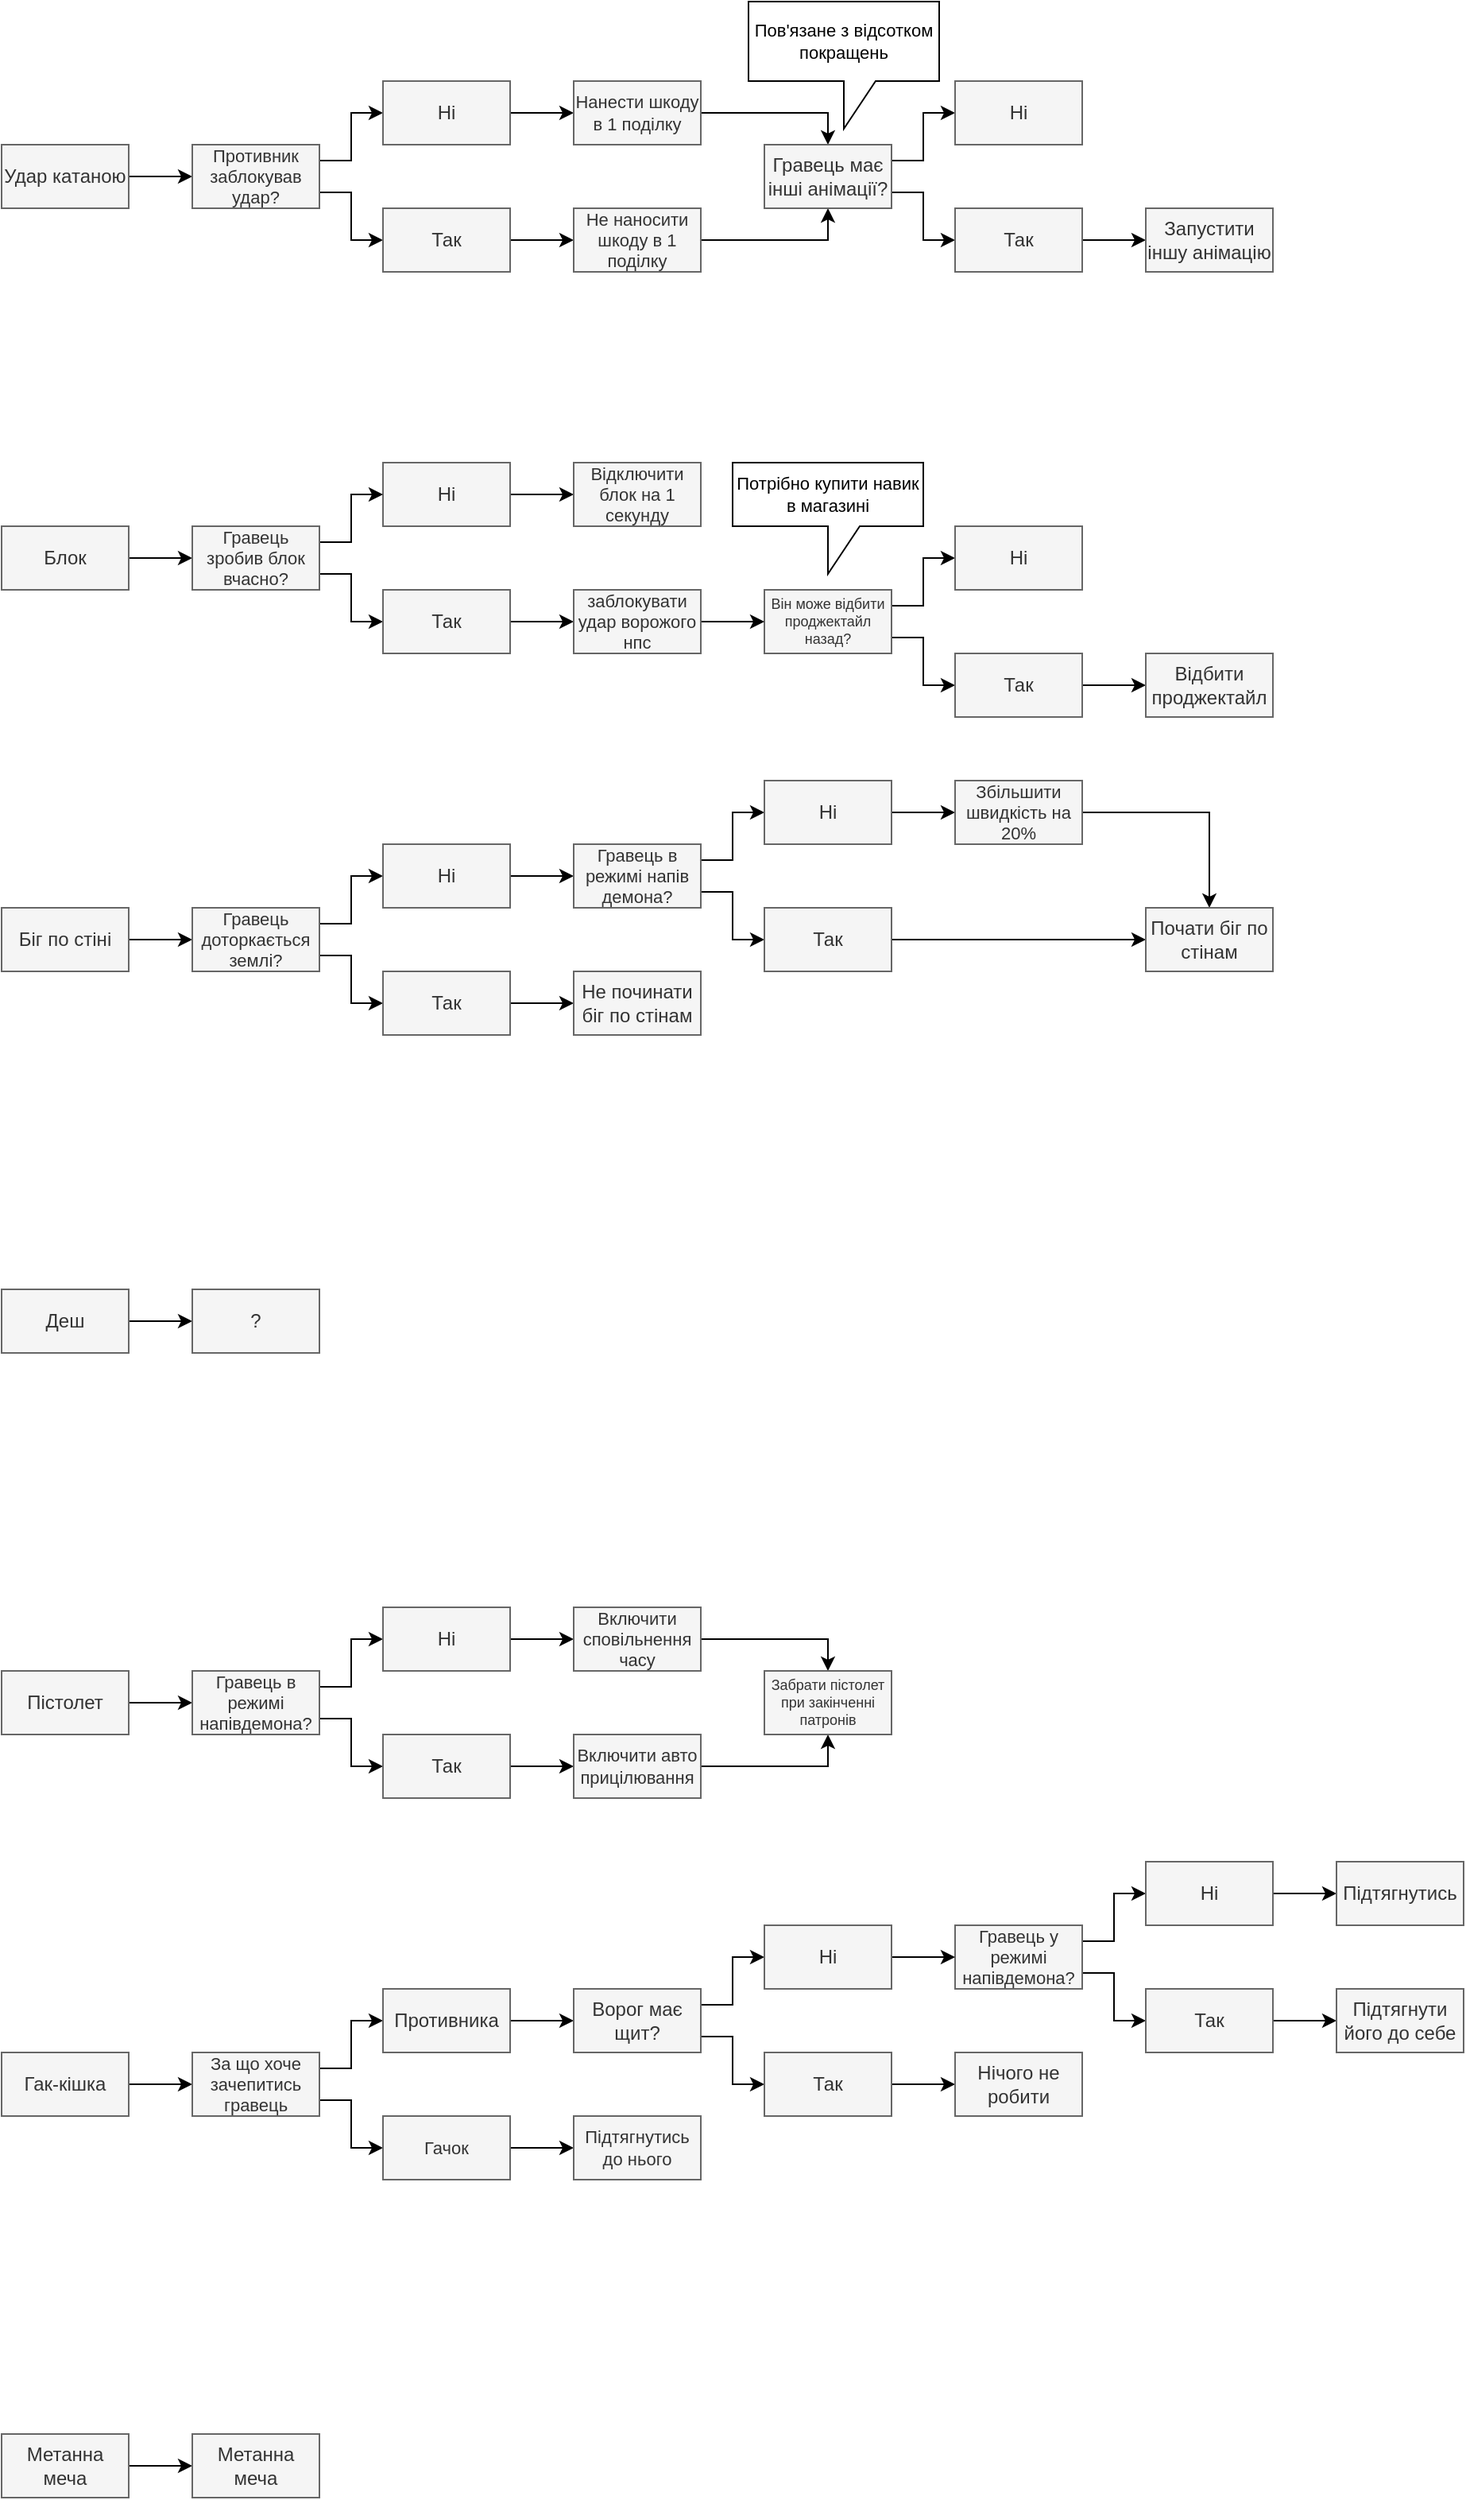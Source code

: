 <mxfile version="20.6.0" type="github">
  <diagram id="Gw7SjPRHPI560Tm9hMZg" name="Сторінка-1">
    <mxGraphModel dx="1422" dy="804" grid="1" gridSize="10" guides="1" tooltips="1" connect="1" arrows="1" fold="1" page="1" pageScale="1" pageWidth="1654" pageHeight="2336" math="0" shadow="0">
      <root>
        <mxCell id="0" />
        <mxCell id="1" parent="0" />
        <mxCell id="m0AJIgBf-lL1eL2nw93D-6" style="edgeStyle=orthogonalEdgeStyle;rounded=0;orthogonalLoop=1;jettySize=auto;html=1;exitX=1;exitY=0.5;exitDx=0;exitDy=0;" parent="1" source="m0AJIgBf-lL1eL2nw93D-4" target="m0AJIgBf-lL1eL2nw93D-5" edge="1">
          <mxGeometry relative="1" as="geometry" />
        </mxCell>
        <mxCell id="m0AJIgBf-lL1eL2nw93D-4" value="Удар катаною" style="text;html=1;strokeColor=#666666;fillColor=#f5f5f5;align=center;verticalAlign=middle;whiteSpace=wrap;rounded=0;fontColor=#333333;" parent="1" vertex="1">
          <mxGeometry x="160" y="200" width="80" height="40" as="geometry" />
        </mxCell>
        <mxCell id="m0AJIgBf-lL1eL2nw93D-8" style="edgeStyle=orthogonalEdgeStyle;rounded=0;orthogonalLoop=1;jettySize=auto;html=1;exitX=1;exitY=0.25;exitDx=0;exitDy=0;" parent="1" source="m0AJIgBf-lL1eL2nw93D-5" target="m0AJIgBf-lL1eL2nw93D-7" edge="1">
          <mxGeometry relative="1" as="geometry" />
        </mxCell>
        <mxCell id="m0AJIgBf-lL1eL2nw93D-10" style="edgeStyle=orthogonalEdgeStyle;rounded=0;orthogonalLoop=1;jettySize=auto;html=1;exitX=1;exitY=0.75;exitDx=0;exitDy=0;" parent="1" source="m0AJIgBf-lL1eL2nw93D-5" target="m0AJIgBf-lL1eL2nw93D-9" edge="1">
          <mxGeometry relative="1" as="geometry" />
        </mxCell>
        <mxCell id="m0AJIgBf-lL1eL2nw93D-5" value="Противник заблокував удар?" style="text;html=1;strokeColor=#666666;fillColor=#f5f5f5;align=center;verticalAlign=middle;whiteSpace=wrap;rounded=0;fontColor=#333333;fontSize=11;" parent="1" vertex="1">
          <mxGeometry x="280" y="200" width="80" height="40" as="geometry" />
        </mxCell>
        <mxCell id="m0AJIgBf-lL1eL2nw93D-12" style="edgeStyle=orthogonalEdgeStyle;rounded=0;orthogonalLoop=1;jettySize=auto;html=1;exitX=1;exitY=0.5;exitDx=0;exitDy=0;" parent="1" source="m0AJIgBf-lL1eL2nw93D-7" target="m0AJIgBf-lL1eL2nw93D-11" edge="1">
          <mxGeometry relative="1" as="geometry" />
        </mxCell>
        <mxCell id="m0AJIgBf-lL1eL2nw93D-7" value="Ні" style="text;html=1;strokeColor=#666666;fillColor=#f5f5f5;align=center;verticalAlign=middle;whiteSpace=wrap;rounded=0;fontColor=#333333;" parent="1" vertex="1">
          <mxGeometry x="400" y="160" width="80" height="40" as="geometry" />
        </mxCell>
        <mxCell id="m0AJIgBf-lL1eL2nw93D-14" style="edgeStyle=orthogonalEdgeStyle;rounded=0;orthogonalLoop=1;jettySize=auto;html=1;exitX=1;exitY=0.5;exitDx=0;exitDy=0;" parent="1" source="m0AJIgBf-lL1eL2nw93D-9" target="m0AJIgBf-lL1eL2nw93D-13" edge="1">
          <mxGeometry relative="1" as="geometry" />
        </mxCell>
        <mxCell id="m0AJIgBf-lL1eL2nw93D-9" value="Так" style="text;html=1;strokeColor=#666666;fillColor=#f5f5f5;align=center;verticalAlign=middle;whiteSpace=wrap;rounded=0;fontColor=#333333;" parent="1" vertex="1">
          <mxGeometry x="400" y="240" width="80" height="40" as="geometry" />
        </mxCell>
        <mxCell id="m0AJIgBf-lL1eL2nw93D-16" style="edgeStyle=orthogonalEdgeStyle;rounded=0;orthogonalLoop=1;jettySize=auto;html=1;exitX=1;exitY=0.5;exitDx=0;exitDy=0;" parent="1" source="m0AJIgBf-lL1eL2nw93D-11" target="m0AJIgBf-lL1eL2nw93D-15" edge="1">
          <mxGeometry relative="1" as="geometry">
            <Array as="points">
              <mxPoint x="680" y="180" />
            </Array>
          </mxGeometry>
        </mxCell>
        <mxCell id="m0AJIgBf-lL1eL2nw93D-11" value="Нанести шкоду в 1 поділку" style="text;html=1;strokeColor=#666666;fillColor=#f5f5f5;align=center;verticalAlign=middle;whiteSpace=wrap;rounded=0;fontColor=#333333;fontSize=11;" parent="1" vertex="1">
          <mxGeometry x="520" y="160" width="80" height="40" as="geometry" />
        </mxCell>
        <mxCell id="m0AJIgBf-lL1eL2nw93D-17" style="edgeStyle=orthogonalEdgeStyle;rounded=0;orthogonalLoop=1;jettySize=auto;html=1;exitX=1;exitY=0.5;exitDx=0;exitDy=0;entryX=0.5;entryY=1;entryDx=0;entryDy=0;" parent="1" source="m0AJIgBf-lL1eL2nw93D-13" target="m0AJIgBf-lL1eL2nw93D-15" edge="1">
          <mxGeometry relative="1" as="geometry" />
        </mxCell>
        <mxCell id="m0AJIgBf-lL1eL2nw93D-13" value="Не наносити шкоду в 1 поділку" style="text;html=1;strokeColor=#666666;fillColor=#f5f5f5;align=center;verticalAlign=middle;whiteSpace=wrap;rounded=0;fontColor=#333333;fontSize=11;" parent="1" vertex="1">
          <mxGeometry x="520" y="240" width="80" height="40" as="geometry" />
        </mxCell>
        <mxCell id="m0AJIgBf-lL1eL2nw93D-19" style="edgeStyle=orthogonalEdgeStyle;rounded=0;orthogonalLoop=1;jettySize=auto;html=1;exitX=1;exitY=0.25;exitDx=0;exitDy=0;" parent="1" source="m0AJIgBf-lL1eL2nw93D-15" target="m0AJIgBf-lL1eL2nw93D-18" edge="1">
          <mxGeometry relative="1" as="geometry" />
        </mxCell>
        <mxCell id="m0AJIgBf-lL1eL2nw93D-21" style="edgeStyle=orthogonalEdgeStyle;rounded=0;orthogonalLoop=1;jettySize=auto;html=1;exitX=1;exitY=0.75;exitDx=0;exitDy=0;" parent="1" source="m0AJIgBf-lL1eL2nw93D-15" target="m0AJIgBf-lL1eL2nw93D-20" edge="1">
          <mxGeometry relative="1" as="geometry" />
        </mxCell>
        <mxCell id="m0AJIgBf-lL1eL2nw93D-15" value="Гравець має інші анімації?" style="text;html=1;strokeColor=#666666;fillColor=#f5f5f5;align=center;verticalAlign=middle;whiteSpace=wrap;rounded=0;fontColor=#333333;" parent="1" vertex="1">
          <mxGeometry x="640" y="200" width="80" height="40" as="geometry" />
        </mxCell>
        <mxCell id="m0AJIgBf-lL1eL2nw93D-24" style="edgeStyle=orthogonalEdgeStyle;rounded=0;orthogonalLoop=1;jettySize=auto;html=1;exitX=1;exitY=0.5;exitDx=0;exitDy=0;" parent="1" source="m0AJIgBf-lL1eL2nw93D-20" target="m0AJIgBf-lL1eL2nw93D-23" edge="1">
          <mxGeometry relative="1" as="geometry" />
        </mxCell>
        <mxCell id="m0AJIgBf-lL1eL2nw93D-20" value="Так" style="text;html=1;strokeColor=#666666;fillColor=#f5f5f5;align=center;verticalAlign=middle;whiteSpace=wrap;rounded=0;fontColor=#333333;" parent="1" vertex="1">
          <mxGeometry x="760" y="240" width="80" height="40" as="geometry" />
        </mxCell>
        <mxCell id="m0AJIgBf-lL1eL2nw93D-23" value="Запустити іншу анімацію" style="text;html=1;strokeColor=#666666;fillColor=#f5f5f5;align=center;verticalAlign=middle;whiteSpace=wrap;rounded=0;fontColor=#333333;" parent="1" vertex="1">
          <mxGeometry x="880" y="240" width="80" height="40" as="geometry" />
        </mxCell>
        <mxCell id="qJtpwFS_eKcF3Zx06Uy4-3" style="edgeStyle=orthogonalEdgeStyle;rounded=0;orthogonalLoop=1;jettySize=auto;html=1;" parent="1" source="qJtpwFS_eKcF3Zx06Uy4-1" target="qJtpwFS_eKcF3Zx06Uy4-2" edge="1">
          <mxGeometry relative="1" as="geometry" />
        </mxCell>
        <mxCell id="qJtpwFS_eKcF3Zx06Uy4-1" value="Блок" style="text;html=1;strokeColor=#666666;fillColor=#f5f5f5;align=center;verticalAlign=middle;whiteSpace=wrap;rounded=0;fontColor=#333333;" parent="1" vertex="1">
          <mxGeometry x="160" y="440" width="80" height="40" as="geometry" />
        </mxCell>
        <mxCell id="94Y7UobvSizzjwyPuMWK-2" style="edgeStyle=orthogonalEdgeStyle;rounded=0;orthogonalLoop=1;jettySize=auto;html=1;exitX=1;exitY=0.5;exitDx=0;exitDy=0;" parent="1" source="qJtpwFS_eKcF3Zx06Uy4-4" target="94Y7UobvSizzjwyPuMWK-1" edge="1">
          <mxGeometry relative="1" as="geometry" />
        </mxCell>
        <mxCell id="qJtpwFS_eKcF3Zx06Uy4-4" value="Ні" style="text;html=1;strokeColor=#666666;fillColor=#f5f5f5;align=center;verticalAlign=middle;whiteSpace=wrap;rounded=0;fontColor=#333333;" parent="1" vertex="1">
          <mxGeometry x="400" y="400" width="80" height="40" as="geometry" />
        </mxCell>
        <mxCell id="m0AJIgBf-lL1eL2nw93D-27" style="edgeStyle=orthogonalEdgeStyle;rounded=0;orthogonalLoop=1;jettySize=auto;html=1;exitX=1;exitY=0.25;exitDx=0;exitDy=0;entryX=0;entryY=0.5;entryDx=0;entryDy=0;" parent="1" source="qJtpwFS_eKcF3Zx06Uy4-2" target="qJtpwFS_eKcF3Zx06Uy4-4" edge="1">
          <mxGeometry relative="1" as="geometry" />
        </mxCell>
        <mxCell id="m0AJIgBf-lL1eL2nw93D-31" style="edgeStyle=orthogonalEdgeStyle;rounded=0;orthogonalLoop=1;jettySize=auto;html=1;exitX=1;exitY=0.75;exitDx=0;exitDy=0;entryX=0;entryY=0.5;entryDx=0;entryDy=0;" parent="1" source="qJtpwFS_eKcF3Zx06Uy4-2" target="qJtpwFS_eKcF3Zx06Uy4-8" edge="1">
          <mxGeometry relative="1" as="geometry" />
        </mxCell>
        <mxCell id="qJtpwFS_eKcF3Zx06Uy4-2" value="Гравець зробив блок вчасно? " style="text;html=1;strokeColor=#666666;fillColor=#f5f5f5;align=center;verticalAlign=middle;whiteSpace=wrap;rounded=0;fontColor=#333333;movable=1;resizable=1;rotatable=1;deletable=1;editable=1;connectable=1;fontSize=11;" parent="1" vertex="1">
          <mxGeometry x="280" y="440" width="80" height="40" as="geometry" />
        </mxCell>
        <mxCell id="94Y7UobvSizzjwyPuMWK-17" style="edgeStyle=orthogonalEdgeStyle;rounded=0;orthogonalLoop=1;jettySize=auto;html=1;exitX=1;exitY=0.5;exitDx=0;exitDy=0;entryX=0;entryY=0.5;entryDx=0;entryDy=0;fontSize=11;" parent="1" source="qJtpwFS_eKcF3Zx06Uy4-8" target="94Y7UobvSizzjwyPuMWK-9" edge="1">
          <mxGeometry relative="1" as="geometry" />
        </mxCell>
        <mxCell id="qJtpwFS_eKcF3Zx06Uy4-8" value="Так" style="text;html=1;strokeColor=#666666;fillColor=#f5f5f5;align=center;verticalAlign=middle;whiteSpace=wrap;rounded=0;fontColor=#333333;" parent="1" vertex="1">
          <mxGeometry x="400" y="480" width="80" height="40" as="geometry" />
        </mxCell>
        <mxCell id="m0AJIgBf-lL1eL2nw93D-18" value="Ні" style="text;html=1;strokeColor=#666666;fillColor=#f5f5f5;align=center;verticalAlign=middle;whiteSpace=wrap;rounded=0;fontColor=#333333;" parent="1" vertex="1">
          <mxGeometry x="760" y="160" width="80" height="40" as="geometry" />
        </mxCell>
        <mxCell id="94Y7UobvSizzjwyPuMWK-1" value="Відключити блок на 1 секунду" style="text;html=1;strokeColor=#666666;fillColor=#f5f5f5;align=center;verticalAlign=middle;whiteSpace=wrap;rounded=0;fontColor=#333333;fontSize=11;" parent="1" vertex="1">
          <mxGeometry x="520" y="400" width="80" height="40" as="geometry" />
        </mxCell>
        <mxCell id="94Y7UobvSizzjwyPuMWK-6" style="edgeStyle=orthogonalEdgeStyle;rounded=0;orthogonalLoop=1;jettySize=auto;html=1;exitX=1;exitY=0.25;exitDx=0;exitDy=0;fontSize=9;" parent="1" source="94Y7UobvSizzjwyPuMWK-3" target="94Y7UobvSizzjwyPuMWK-5" edge="1">
          <mxGeometry relative="1" as="geometry" />
        </mxCell>
        <mxCell id="94Y7UobvSizzjwyPuMWK-8" style="edgeStyle=orthogonalEdgeStyle;rounded=0;orthogonalLoop=1;jettySize=auto;html=1;exitX=1;exitY=0.75;exitDx=0;exitDy=0;fontSize=12;" parent="1" source="94Y7UobvSizzjwyPuMWK-3" target="94Y7UobvSizzjwyPuMWK-7" edge="1">
          <mxGeometry relative="1" as="geometry" />
        </mxCell>
        <mxCell id="94Y7UobvSizzjwyPuMWK-3" value="Він може відбити проджектайл назад?" style="text;html=1;strokeColor=#666666;fillColor=#f5f5f5;align=center;verticalAlign=middle;whiteSpace=wrap;rounded=0;fontColor=#333333;fontSize=9;" parent="1" vertex="1">
          <mxGeometry x="640" y="480" width="80" height="40" as="geometry" />
        </mxCell>
        <mxCell id="94Y7UobvSizzjwyPuMWK-5" value="Ні" style="text;html=1;strokeColor=#666666;fillColor=#f5f5f5;align=center;verticalAlign=middle;whiteSpace=wrap;rounded=0;fontColor=#333333;fontSize=12;" parent="1" vertex="1">
          <mxGeometry x="760" y="440" width="80" height="40" as="geometry" />
        </mxCell>
        <mxCell id="94Y7UobvSizzjwyPuMWK-12" style="edgeStyle=orthogonalEdgeStyle;rounded=0;orthogonalLoop=1;jettySize=auto;html=1;exitX=1;exitY=0.5;exitDx=0;exitDy=0;fontSize=11;" parent="1" source="94Y7UobvSizzjwyPuMWK-7" target="94Y7UobvSizzjwyPuMWK-11" edge="1">
          <mxGeometry relative="1" as="geometry" />
        </mxCell>
        <mxCell id="94Y7UobvSizzjwyPuMWK-7" value="Так" style="text;html=1;strokeColor=#666666;fillColor=#f5f5f5;align=center;verticalAlign=middle;whiteSpace=wrap;rounded=0;fontColor=#333333;fontSize=12;" parent="1" vertex="1">
          <mxGeometry x="760" y="520" width="80" height="40" as="geometry" />
        </mxCell>
        <mxCell id="94Y7UobvSizzjwyPuMWK-18" style="edgeStyle=orthogonalEdgeStyle;rounded=0;orthogonalLoop=1;jettySize=auto;html=1;exitX=1;exitY=0.5;exitDx=0;exitDy=0;entryX=0;entryY=0.5;entryDx=0;entryDy=0;fontSize=11;" parent="1" source="94Y7UobvSizzjwyPuMWK-9" target="94Y7UobvSizzjwyPuMWK-3" edge="1">
          <mxGeometry relative="1" as="geometry" />
        </mxCell>
        <mxCell id="94Y7UobvSizzjwyPuMWK-9" value="заблокувати удар ворожого нпс" style="text;html=1;strokeColor=#666666;fillColor=#f5f5f5;align=center;verticalAlign=middle;whiteSpace=wrap;rounded=0;fontColor=#333333;fontSize=11;" parent="1" vertex="1">
          <mxGeometry x="520" y="480" width="80" height="40" as="geometry" />
        </mxCell>
        <mxCell id="94Y7UobvSizzjwyPuMWK-11" value="Відбити проджектайл" style="text;html=1;strokeColor=#666666;fillColor=#f5f5f5;align=center;verticalAlign=middle;whiteSpace=wrap;rounded=0;fontColor=#333333;fontSize=12;" parent="1" vertex="1">
          <mxGeometry x="880" y="520" width="80" height="40" as="geometry" />
        </mxCell>
        <mxCell id="94Y7UobvSizzjwyPuMWK-14" value="Потрібно купити навик в магазині" style="shape=callout;whiteSpace=wrap;html=1;perimeter=calloutPerimeter;fontSize=11;rotation=0;position2=0.5;" parent="1" vertex="1">
          <mxGeometry x="620" y="400" width="120" height="70" as="geometry" />
        </mxCell>
        <mxCell id="94Y7UobvSizzjwyPuMWK-15" value="Пов&#39;язане з відсотком покращень" style="shape=callout;whiteSpace=wrap;html=1;perimeter=calloutPerimeter;fontSize=11;position2=0.5;" parent="1" vertex="1">
          <mxGeometry x="630" y="110" width="120" height="80" as="geometry" />
        </mxCell>
        <mxCell id="KIotw40uIREBkSGfjD-Y-3" style="edgeStyle=orthogonalEdgeStyle;rounded=0;orthogonalLoop=1;jettySize=auto;html=1;exitX=1;exitY=0.5;exitDx=0;exitDy=0;" parent="1" source="KIotw40uIREBkSGfjD-Y-1" target="KIotw40uIREBkSGfjD-Y-2" edge="1">
          <mxGeometry relative="1" as="geometry" />
        </mxCell>
        <mxCell id="KIotw40uIREBkSGfjD-Y-1" value="Біг по стіні" style="text;html=1;strokeColor=#666666;fillColor=#f5f5f5;align=center;verticalAlign=middle;whiteSpace=wrap;rounded=0;fontColor=#333333;" parent="1" vertex="1">
          <mxGeometry x="160" y="680" width="80" height="40" as="geometry" />
        </mxCell>
        <mxCell id="KIotw40uIREBkSGfjD-Y-5" style="edgeStyle=orthogonalEdgeStyle;rounded=0;orthogonalLoop=1;jettySize=auto;html=1;fontSize=11;exitX=1;exitY=0.25;exitDx=0;exitDy=0;" parent="1" source="KIotw40uIREBkSGfjD-Y-2" target="KIotw40uIREBkSGfjD-Y-4" edge="1">
          <mxGeometry relative="1" as="geometry">
            <mxPoint x="370" y="690" as="sourcePoint" />
            <Array as="points">
              <mxPoint x="380" y="690" />
              <mxPoint x="380" y="660" />
            </Array>
          </mxGeometry>
        </mxCell>
        <mxCell id="KIotw40uIREBkSGfjD-Y-7" style="edgeStyle=orthogonalEdgeStyle;rounded=0;orthogonalLoop=1;jettySize=auto;html=1;exitX=1;exitY=0.75;exitDx=0;exitDy=0;fontSize=12;" parent="1" source="KIotw40uIREBkSGfjD-Y-2" target="KIotw40uIREBkSGfjD-Y-6" edge="1">
          <mxGeometry relative="1" as="geometry" />
        </mxCell>
        <mxCell id="KIotw40uIREBkSGfjD-Y-2" value="Гравець доторкається землі?" style="text;html=1;strokeColor=#666666;fillColor=#f5f5f5;align=center;verticalAlign=middle;whiteSpace=wrap;rounded=0;fontColor=#333333;fontSize=11;" parent="1" vertex="1">
          <mxGeometry x="280" y="680" width="80" height="40" as="geometry" />
        </mxCell>
        <mxCell id="KIotw40uIREBkSGfjD-Y-9" style="edgeStyle=orthogonalEdgeStyle;rounded=0;orthogonalLoop=1;jettySize=auto;html=1;exitX=1;exitY=0.5;exitDx=0;exitDy=0;fontSize=12;" parent="1" source="KIotw40uIREBkSGfjD-Y-4" target="KIotw40uIREBkSGfjD-Y-8" edge="1">
          <mxGeometry relative="1" as="geometry" />
        </mxCell>
        <mxCell id="KIotw40uIREBkSGfjD-Y-4" value="Ні" style="text;html=1;strokeColor=#666666;fillColor=#f5f5f5;align=center;verticalAlign=middle;whiteSpace=wrap;rounded=0;fontColor=#333333;fontSize=12;" parent="1" vertex="1">
          <mxGeometry x="400" y="640" width="80" height="40" as="geometry" />
        </mxCell>
        <mxCell id="KIotw40uIREBkSGfjD-Y-15" style="edgeStyle=orthogonalEdgeStyle;rounded=0;orthogonalLoop=1;jettySize=auto;html=1;exitX=1;exitY=0.5;exitDx=0;exitDy=0;fontSize=12;" parent="1" source="KIotw40uIREBkSGfjD-Y-6" target="KIotw40uIREBkSGfjD-Y-14" edge="1">
          <mxGeometry relative="1" as="geometry" />
        </mxCell>
        <mxCell id="KIotw40uIREBkSGfjD-Y-6" value="Так" style="text;html=1;strokeColor=#666666;fillColor=#f5f5f5;align=center;verticalAlign=middle;whiteSpace=wrap;rounded=0;fontColor=#333333;fontSize=12;" parent="1" vertex="1">
          <mxGeometry x="400" y="720" width="80" height="40" as="geometry" />
        </mxCell>
        <mxCell id="KIotw40uIREBkSGfjD-Y-11" style="edgeStyle=orthogonalEdgeStyle;rounded=0;orthogonalLoop=1;jettySize=auto;html=1;exitX=1;exitY=0.5;exitDx=0;exitDy=0;fontSize=11;" parent="1" source="KIotw40uIREBkSGfjD-Y-8" target="KIotw40uIREBkSGfjD-Y-10" edge="1">
          <mxGeometry relative="1" as="geometry">
            <Array as="points">
              <mxPoint x="600" y="650" />
              <mxPoint x="620" y="650" />
              <mxPoint x="620" y="620" />
            </Array>
          </mxGeometry>
        </mxCell>
        <mxCell id="KIotw40uIREBkSGfjD-Y-13" style="edgeStyle=orthogonalEdgeStyle;rounded=0;orthogonalLoop=1;jettySize=auto;html=1;exitX=1;exitY=0.75;exitDx=0;exitDy=0;fontSize=11;" parent="1" source="KIotw40uIREBkSGfjD-Y-8" target="KIotw40uIREBkSGfjD-Y-12" edge="1">
          <mxGeometry relative="1" as="geometry" />
        </mxCell>
        <mxCell id="KIotw40uIREBkSGfjD-Y-8" value="Гравець в режимі напів демона?" style="text;html=1;strokeColor=#666666;fillColor=#f5f5f5;align=center;verticalAlign=middle;whiteSpace=wrap;rounded=0;fontColor=#333333;fontSize=11;" parent="1" vertex="1">
          <mxGeometry x="520" y="640" width="80" height="40" as="geometry" />
        </mxCell>
        <mxCell id="KIotw40uIREBkSGfjD-Y-17" style="edgeStyle=orthogonalEdgeStyle;rounded=0;orthogonalLoop=1;jettySize=auto;html=1;exitX=1;exitY=0.5;exitDx=0;exitDy=0;fontSize=12;" parent="1" source="KIotw40uIREBkSGfjD-Y-10" target="KIotw40uIREBkSGfjD-Y-16" edge="1">
          <mxGeometry relative="1" as="geometry" />
        </mxCell>
        <mxCell id="KIotw40uIREBkSGfjD-Y-10" value="Ні" style="text;html=1;strokeColor=#666666;fillColor=#f5f5f5;align=center;verticalAlign=middle;whiteSpace=wrap;rounded=0;fontColor=#333333;fontSize=12;" parent="1" vertex="1">
          <mxGeometry x="640" y="600" width="80" height="40" as="geometry" />
        </mxCell>
        <mxCell id="KIotw40uIREBkSGfjD-Y-19" style="edgeStyle=orthogonalEdgeStyle;rounded=0;orthogonalLoop=1;jettySize=auto;html=1;exitX=1;exitY=0.5;exitDx=0;exitDy=0;fontSize=11;" parent="1" source="KIotw40uIREBkSGfjD-Y-12" target="KIotw40uIREBkSGfjD-Y-18" edge="1">
          <mxGeometry relative="1" as="geometry" />
        </mxCell>
        <mxCell id="KIotw40uIREBkSGfjD-Y-12" value="Так" style="text;html=1;strokeColor=#666666;fillColor=#f5f5f5;align=center;verticalAlign=middle;whiteSpace=wrap;rounded=0;fontColor=#333333;fontSize=12;" parent="1" vertex="1">
          <mxGeometry x="640" y="680" width="80" height="40" as="geometry" />
        </mxCell>
        <mxCell id="KIotw40uIREBkSGfjD-Y-14" value="Не починати біг по стінам" style="text;html=1;strokeColor=#666666;fillColor=#f5f5f5;align=center;verticalAlign=middle;whiteSpace=wrap;rounded=0;fontColor=#333333;fontSize=12;" parent="1" vertex="1">
          <mxGeometry x="520" y="720" width="80" height="40" as="geometry" />
        </mxCell>
        <mxCell id="KIotw40uIREBkSGfjD-Y-20" style="edgeStyle=orthogonalEdgeStyle;rounded=0;orthogonalLoop=1;jettySize=auto;html=1;exitX=1;exitY=0.5;exitDx=0;exitDy=0;entryX=0.5;entryY=0;entryDx=0;entryDy=0;fontSize=11;" parent="1" source="KIotw40uIREBkSGfjD-Y-16" target="KIotw40uIREBkSGfjD-Y-18" edge="1">
          <mxGeometry relative="1" as="geometry" />
        </mxCell>
        <mxCell id="KIotw40uIREBkSGfjD-Y-16" value="Збільшити швидкість на 20%" style="text;html=1;strokeColor=#666666;fillColor=#f5f5f5;align=center;verticalAlign=middle;whiteSpace=wrap;rounded=0;fontColor=#333333;fontSize=11;" parent="1" vertex="1">
          <mxGeometry x="760" y="600" width="80" height="40" as="geometry" />
        </mxCell>
        <mxCell id="KIotw40uIREBkSGfjD-Y-18" value="Почати біг по стінам" style="text;html=1;strokeColor=#666666;fillColor=#f5f5f5;align=center;verticalAlign=middle;whiteSpace=wrap;rounded=0;fontColor=#333333;fontSize=12;" parent="1" vertex="1">
          <mxGeometry x="880" y="680" width="80" height="40" as="geometry" />
        </mxCell>
        <mxCell id="EbI8DRGRymxXbqv4lqM2-3" style="edgeStyle=orthogonalEdgeStyle;rounded=0;orthogonalLoop=1;jettySize=auto;html=1;exitX=1;exitY=0.5;exitDx=0;exitDy=0;" edge="1" parent="1" source="EbI8DRGRymxXbqv4lqM2-1" target="EbI8DRGRymxXbqv4lqM2-2">
          <mxGeometry relative="1" as="geometry" />
        </mxCell>
        <mxCell id="EbI8DRGRymxXbqv4lqM2-1" value="Деш" style="text;html=1;strokeColor=#666666;fillColor=#f5f5f5;align=center;verticalAlign=middle;whiteSpace=wrap;rounded=0;fontColor=#333333;" vertex="1" parent="1">
          <mxGeometry x="160" y="920" width="80" height="40" as="geometry" />
        </mxCell>
        <mxCell id="EbI8DRGRymxXbqv4lqM2-2" value="?" style="text;html=1;strokeColor=#666666;fillColor=#f5f5f5;align=center;verticalAlign=middle;whiteSpace=wrap;rounded=0;fontColor=#333333;" vertex="1" parent="1">
          <mxGeometry x="280" y="920" width="80" height="40" as="geometry" />
        </mxCell>
        <mxCell id="EbI8DRGRymxXbqv4lqM2-6" style="edgeStyle=orthogonalEdgeStyle;rounded=0;orthogonalLoop=1;jettySize=auto;html=1;exitX=1;exitY=0.5;exitDx=0;exitDy=0;" edge="1" parent="1" source="EbI8DRGRymxXbqv4lqM2-4" target="EbI8DRGRymxXbqv4lqM2-5">
          <mxGeometry relative="1" as="geometry" />
        </mxCell>
        <mxCell id="EbI8DRGRymxXbqv4lqM2-4" value="Пістолет" style="text;html=1;strokeColor=#666666;fillColor=#f5f5f5;align=center;verticalAlign=middle;whiteSpace=wrap;rounded=0;fontColor=#333333;" vertex="1" parent="1">
          <mxGeometry x="160" y="1160" width="80" height="40" as="geometry" />
        </mxCell>
        <mxCell id="EbI8DRGRymxXbqv4lqM2-13" style="edgeStyle=orthogonalEdgeStyle;rounded=0;orthogonalLoop=1;jettySize=auto;html=1;exitX=1;exitY=0.25;exitDx=0;exitDy=0;fontSize=11;" edge="1" parent="1" source="EbI8DRGRymxXbqv4lqM2-5" target="EbI8DRGRymxXbqv4lqM2-12">
          <mxGeometry relative="1" as="geometry" />
        </mxCell>
        <mxCell id="EbI8DRGRymxXbqv4lqM2-15" style="edgeStyle=orthogonalEdgeStyle;rounded=0;orthogonalLoop=1;jettySize=auto;html=1;exitX=1;exitY=0.75;exitDx=0;exitDy=0;fontSize=11;" edge="1" parent="1" source="EbI8DRGRymxXbqv4lqM2-5" target="EbI8DRGRymxXbqv4lqM2-14">
          <mxGeometry relative="1" as="geometry" />
        </mxCell>
        <mxCell id="EbI8DRGRymxXbqv4lqM2-5" value="Гравець в режимі напівдемона?" style="text;html=1;strokeColor=#666666;fillColor=#f5f5f5;align=center;verticalAlign=middle;whiteSpace=wrap;rounded=0;fontColor=#333333;fontSize=11;" vertex="1" parent="1">
          <mxGeometry x="280" y="1160" width="80" height="40" as="geometry" />
        </mxCell>
        <mxCell id="EbI8DRGRymxXbqv4lqM2-23" style="edgeStyle=orthogonalEdgeStyle;rounded=0;orthogonalLoop=1;jettySize=auto;html=1;exitX=1;exitY=0.5;exitDx=0;exitDy=0;fontSize=11;" edge="1" parent="1" source="EbI8DRGRymxXbqv4lqM2-12" target="EbI8DRGRymxXbqv4lqM2-20">
          <mxGeometry relative="1" as="geometry" />
        </mxCell>
        <mxCell id="EbI8DRGRymxXbqv4lqM2-12" value="Ні" style="text;html=1;strokeColor=#666666;fillColor=#f5f5f5;align=center;verticalAlign=middle;whiteSpace=wrap;rounded=0;fontColor=#333333;fontSize=12;" vertex="1" parent="1">
          <mxGeometry x="400" y="1120" width="80" height="40" as="geometry" />
        </mxCell>
        <mxCell id="EbI8DRGRymxXbqv4lqM2-19" style="edgeStyle=orthogonalEdgeStyle;rounded=0;orthogonalLoop=1;jettySize=auto;html=1;exitX=1;exitY=0.5;exitDx=0;exitDy=0;fontSize=11;" edge="1" parent="1" source="EbI8DRGRymxXbqv4lqM2-14" target="EbI8DRGRymxXbqv4lqM2-18">
          <mxGeometry relative="1" as="geometry" />
        </mxCell>
        <mxCell id="EbI8DRGRymxXbqv4lqM2-14" value="Так" style="text;html=1;strokeColor=#666666;fillColor=#f5f5f5;align=center;verticalAlign=middle;whiteSpace=wrap;rounded=0;fontColor=#333333;fontSize=12;" vertex="1" parent="1">
          <mxGeometry x="400" y="1200" width="80" height="40" as="geometry" />
        </mxCell>
        <mxCell id="EbI8DRGRymxXbqv4lqM2-26" style="edgeStyle=orthogonalEdgeStyle;rounded=0;orthogonalLoop=1;jettySize=auto;html=1;exitX=1;exitY=0.5;exitDx=0;exitDy=0;entryX=0.5;entryY=1;entryDx=0;entryDy=0;fontSize=12;" edge="1" parent="1" source="EbI8DRGRymxXbqv4lqM2-18" target="EbI8DRGRymxXbqv4lqM2-24">
          <mxGeometry relative="1" as="geometry" />
        </mxCell>
        <mxCell id="EbI8DRGRymxXbqv4lqM2-18" value="Включити авто прицілювання" style="text;html=1;strokeColor=#666666;fillColor=#f5f5f5;align=center;verticalAlign=middle;whiteSpace=wrap;rounded=0;fontColor=#333333;fontSize=11;" vertex="1" parent="1">
          <mxGeometry x="520" y="1200" width="80" height="40" as="geometry" />
        </mxCell>
        <mxCell id="EbI8DRGRymxXbqv4lqM2-25" style="edgeStyle=orthogonalEdgeStyle;rounded=0;orthogonalLoop=1;jettySize=auto;html=1;exitX=1;exitY=0.5;exitDx=0;exitDy=0;fontSize=12;" edge="1" parent="1" source="EbI8DRGRymxXbqv4lqM2-20" target="EbI8DRGRymxXbqv4lqM2-24">
          <mxGeometry relative="1" as="geometry">
            <Array as="points">
              <mxPoint x="680" y="1140" />
            </Array>
          </mxGeometry>
        </mxCell>
        <mxCell id="EbI8DRGRymxXbqv4lqM2-20" value="Включити сповільнення часу" style="text;html=1;strokeColor=#666666;fillColor=#f5f5f5;align=center;verticalAlign=middle;whiteSpace=wrap;rounded=0;fontColor=#333333;fontSize=11;" vertex="1" parent="1">
          <mxGeometry x="520" y="1120" width="80" height="40" as="geometry" />
        </mxCell>
        <mxCell id="EbI8DRGRymxXbqv4lqM2-24" value="Забрати пістолет при закінченні патронів" style="text;html=1;strokeColor=#666666;fillColor=#f5f5f5;align=center;verticalAlign=middle;whiteSpace=wrap;rounded=0;fontColor=#333333;fontSize=9;" vertex="1" parent="1">
          <mxGeometry x="640" y="1160" width="80" height="40" as="geometry" />
        </mxCell>
        <mxCell id="EbI8DRGRymxXbqv4lqM2-29" style="edgeStyle=orthogonalEdgeStyle;rounded=0;orthogonalLoop=1;jettySize=auto;html=1;exitX=1;exitY=0.5;exitDx=0;exitDy=0;fontSize=9;" edge="1" parent="1" source="EbI8DRGRymxXbqv4lqM2-27" target="EbI8DRGRymxXbqv4lqM2-28">
          <mxGeometry relative="1" as="geometry" />
        </mxCell>
        <mxCell id="EbI8DRGRymxXbqv4lqM2-27" value="Гак-кішка" style="text;html=1;strokeColor=#666666;fillColor=#f5f5f5;align=center;verticalAlign=middle;whiteSpace=wrap;rounded=0;fontColor=#333333;" vertex="1" parent="1">
          <mxGeometry x="160" y="1400" width="80" height="40" as="geometry" />
        </mxCell>
        <mxCell id="EbI8DRGRymxXbqv4lqM2-31" style="edgeStyle=orthogonalEdgeStyle;rounded=0;orthogonalLoop=1;jettySize=auto;html=1;exitX=1;exitY=0.25;exitDx=0;exitDy=0;fontSize=11;" edge="1" parent="1" source="EbI8DRGRymxXbqv4lqM2-28" target="EbI8DRGRymxXbqv4lqM2-30">
          <mxGeometry relative="1" as="geometry" />
        </mxCell>
        <mxCell id="EbI8DRGRymxXbqv4lqM2-33" style="edgeStyle=orthogonalEdgeStyle;rounded=0;orthogonalLoop=1;jettySize=auto;html=1;exitX=1;exitY=0.75;exitDx=0;exitDy=0;fontSize=12;" edge="1" parent="1" source="EbI8DRGRymxXbqv4lqM2-28" target="EbI8DRGRymxXbqv4lqM2-32">
          <mxGeometry relative="1" as="geometry" />
        </mxCell>
        <mxCell id="EbI8DRGRymxXbqv4lqM2-28" value="За що хоче зачепитись гравець" style="text;html=1;strokeColor=#666666;fillColor=#f5f5f5;align=center;verticalAlign=middle;whiteSpace=wrap;rounded=0;fontColor=#333333;fontSize=11;" vertex="1" parent="1">
          <mxGeometry x="280" y="1400" width="80" height="40" as="geometry" />
        </mxCell>
        <mxCell id="EbI8DRGRymxXbqv4lqM2-47" style="edgeStyle=orthogonalEdgeStyle;rounded=0;orthogonalLoop=1;jettySize=auto;html=1;exitX=1;exitY=0.5;exitDx=0;exitDy=0;entryX=0;entryY=0.5;entryDx=0;entryDy=0;fontSize=12;" edge="1" parent="1" source="EbI8DRGRymxXbqv4lqM2-30" target="EbI8DRGRymxXbqv4lqM2-46">
          <mxGeometry relative="1" as="geometry" />
        </mxCell>
        <mxCell id="EbI8DRGRymxXbqv4lqM2-30" value="Противника" style="text;html=1;strokeColor=#666666;fillColor=#f5f5f5;align=center;verticalAlign=middle;whiteSpace=wrap;rounded=0;fontColor=#333333;fontSize=12;" vertex="1" parent="1">
          <mxGeometry x="400" y="1360" width="80" height="40" as="geometry" />
        </mxCell>
        <mxCell id="EbI8DRGRymxXbqv4lqM2-35" style="edgeStyle=orthogonalEdgeStyle;rounded=0;orthogonalLoop=1;jettySize=auto;html=1;exitX=1;exitY=0.5;exitDx=0;exitDy=0;fontSize=12;" edge="1" parent="1" source="EbI8DRGRymxXbqv4lqM2-32" target="EbI8DRGRymxXbqv4lqM2-34">
          <mxGeometry relative="1" as="geometry" />
        </mxCell>
        <mxCell id="EbI8DRGRymxXbqv4lqM2-32" value="Гачок" style="text;html=1;strokeColor=#666666;fillColor=#f5f5f5;align=center;verticalAlign=middle;whiteSpace=wrap;rounded=0;fontColor=#333333;fontSize=11;" vertex="1" parent="1">
          <mxGeometry x="400" y="1440" width="80" height="40" as="geometry" />
        </mxCell>
        <mxCell id="EbI8DRGRymxXbqv4lqM2-34" value="Підтягнутись до нього" style="text;html=1;strokeColor=#666666;fillColor=#f5f5f5;align=center;verticalAlign=middle;whiteSpace=wrap;rounded=0;fontColor=#333333;fontSize=11;" vertex="1" parent="1">
          <mxGeometry x="520" y="1440" width="80" height="40" as="geometry" />
        </mxCell>
        <mxCell id="EbI8DRGRymxXbqv4lqM2-39" style="edgeStyle=orthogonalEdgeStyle;rounded=0;orthogonalLoop=1;jettySize=auto;html=1;exitX=1;exitY=0.5;exitDx=0;exitDy=0;fontSize=11;" edge="1" parent="1" source="EbI8DRGRymxXbqv4lqM2-36" target="EbI8DRGRymxXbqv4lqM2-38">
          <mxGeometry relative="1" as="geometry">
            <Array as="points">
              <mxPoint x="840" y="1350" />
              <mxPoint x="860" y="1350" />
              <mxPoint x="860" y="1380" />
            </Array>
          </mxGeometry>
        </mxCell>
        <mxCell id="EbI8DRGRymxXbqv4lqM2-41" style="edgeStyle=orthogonalEdgeStyle;rounded=0;orthogonalLoop=1;jettySize=auto;html=1;exitX=1;exitY=0.25;exitDx=0;exitDy=0;fontSize=12;" edge="1" parent="1" source="EbI8DRGRymxXbqv4lqM2-36" target="EbI8DRGRymxXbqv4lqM2-40">
          <mxGeometry relative="1" as="geometry" />
        </mxCell>
        <mxCell id="EbI8DRGRymxXbqv4lqM2-36" value="Гравець у режимі напівдемона?" style="text;html=1;strokeColor=#666666;fillColor=#f5f5f5;align=center;verticalAlign=middle;whiteSpace=wrap;rounded=0;fontColor=#333333;fontSize=11;" vertex="1" parent="1">
          <mxGeometry x="760" y="1320" width="80" height="40" as="geometry" />
        </mxCell>
        <mxCell id="EbI8DRGRymxXbqv4lqM2-43" style="edgeStyle=orthogonalEdgeStyle;rounded=0;orthogonalLoop=1;jettySize=auto;html=1;exitX=1;exitY=0.5;exitDx=0;exitDy=0;fontSize=12;" edge="1" parent="1" source="EbI8DRGRymxXbqv4lqM2-38" target="EbI8DRGRymxXbqv4lqM2-42">
          <mxGeometry relative="1" as="geometry" />
        </mxCell>
        <mxCell id="EbI8DRGRymxXbqv4lqM2-38" value="Так" style="text;html=1;strokeColor=#666666;fillColor=#f5f5f5;align=center;verticalAlign=middle;whiteSpace=wrap;rounded=0;fontColor=#333333;fontSize=12;" vertex="1" parent="1">
          <mxGeometry x="880" y="1360" width="80" height="40" as="geometry" />
        </mxCell>
        <mxCell id="EbI8DRGRymxXbqv4lqM2-45" style="edgeStyle=orthogonalEdgeStyle;rounded=0;orthogonalLoop=1;jettySize=auto;html=1;exitX=1;exitY=0.5;exitDx=0;exitDy=0;fontSize=12;" edge="1" parent="1" source="EbI8DRGRymxXbqv4lqM2-40" target="EbI8DRGRymxXbqv4lqM2-44">
          <mxGeometry relative="1" as="geometry" />
        </mxCell>
        <mxCell id="EbI8DRGRymxXbqv4lqM2-40" value="Ні" style="text;html=1;strokeColor=#666666;fillColor=#f5f5f5;align=center;verticalAlign=middle;whiteSpace=wrap;rounded=0;fontColor=#333333;fontSize=12;" vertex="1" parent="1">
          <mxGeometry x="880" y="1280" width="80" height="40" as="geometry" />
        </mxCell>
        <mxCell id="EbI8DRGRymxXbqv4lqM2-42" value="Підтягнути його до себе" style="text;html=1;strokeColor=#666666;fillColor=#f5f5f5;align=center;verticalAlign=middle;whiteSpace=wrap;rounded=0;fontColor=#333333;fontSize=12;" vertex="1" parent="1">
          <mxGeometry x="1000" y="1360" width="80" height="40" as="geometry" />
        </mxCell>
        <mxCell id="EbI8DRGRymxXbqv4lqM2-44" value="Підтягнутись" style="text;html=1;strokeColor=#666666;fillColor=#f5f5f5;align=center;verticalAlign=middle;whiteSpace=wrap;rounded=0;fontColor=#333333;fontSize=12;" vertex="1" parent="1">
          <mxGeometry x="1000" y="1280" width="80" height="40" as="geometry" />
        </mxCell>
        <mxCell id="EbI8DRGRymxXbqv4lqM2-49" style="edgeStyle=orthogonalEdgeStyle;rounded=0;orthogonalLoop=1;jettySize=auto;html=1;exitX=1;exitY=0.25;exitDx=0;exitDy=0;fontSize=12;" edge="1" parent="1" source="EbI8DRGRymxXbqv4lqM2-46" target="EbI8DRGRymxXbqv4lqM2-48">
          <mxGeometry relative="1" as="geometry" />
        </mxCell>
        <mxCell id="EbI8DRGRymxXbqv4lqM2-51" style="edgeStyle=orthogonalEdgeStyle;rounded=0;orthogonalLoop=1;jettySize=auto;html=1;exitX=1;exitY=0.75;exitDx=0;exitDy=0;fontSize=12;" edge="1" parent="1" source="EbI8DRGRymxXbqv4lqM2-46" target="EbI8DRGRymxXbqv4lqM2-50">
          <mxGeometry relative="1" as="geometry" />
        </mxCell>
        <mxCell id="EbI8DRGRymxXbqv4lqM2-46" value="Ворог має щит?" style="text;html=1;strokeColor=#666666;fillColor=#f5f5f5;align=center;verticalAlign=middle;whiteSpace=wrap;rounded=0;fontColor=#333333;fontSize=12;" vertex="1" parent="1">
          <mxGeometry x="520" y="1360" width="80" height="40" as="geometry" />
        </mxCell>
        <mxCell id="EbI8DRGRymxXbqv4lqM2-52" style="edgeStyle=orthogonalEdgeStyle;rounded=0;orthogonalLoop=1;jettySize=auto;html=1;exitX=1;exitY=0.5;exitDx=0;exitDy=0;entryX=0;entryY=0.5;entryDx=0;entryDy=0;fontSize=12;" edge="1" parent="1" source="EbI8DRGRymxXbqv4lqM2-48" target="EbI8DRGRymxXbqv4lqM2-36">
          <mxGeometry relative="1" as="geometry" />
        </mxCell>
        <mxCell id="EbI8DRGRymxXbqv4lqM2-48" value="Ні" style="text;html=1;strokeColor=#666666;fillColor=#f5f5f5;align=center;verticalAlign=middle;whiteSpace=wrap;rounded=0;fontColor=#333333;fontSize=12;" vertex="1" parent="1">
          <mxGeometry x="640" y="1320" width="80" height="40" as="geometry" />
        </mxCell>
        <mxCell id="EbI8DRGRymxXbqv4lqM2-54" style="edgeStyle=orthogonalEdgeStyle;rounded=0;orthogonalLoop=1;jettySize=auto;html=1;exitX=1;exitY=0.5;exitDx=0;exitDy=0;fontSize=12;" edge="1" parent="1" source="EbI8DRGRymxXbqv4lqM2-50" target="EbI8DRGRymxXbqv4lqM2-53">
          <mxGeometry relative="1" as="geometry" />
        </mxCell>
        <mxCell id="EbI8DRGRymxXbqv4lqM2-50" value="Так" style="text;html=1;strokeColor=#666666;fillColor=#f5f5f5;align=center;verticalAlign=middle;whiteSpace=wrap;rounded=0;fontColor=#333333;fontSize=12;" vertex="1" parent="1">
          <mxGeometry x="640" y="1400" width="80" height="40" as="geometry" />
        </mxCell>
        <mxCell id="EbI8DRGRymxXbqv4lqM2-53" value="Нічого не робити" style="text;html=1;strokeColor=#666666;fillColor=#f5f5f5;align=center;verticalAlign=middle;whiteSpace=wrap;rounded=0;fontColor=#333333;fontSize=12;" vertex="1" parent="1">
          <mxGeometry x="760" y="1400" width="80" height="40" as="geometry" />
        </mxCell>
        <mxCell id="EbI8DRGRymxXbqv4lqM2-57" style="edgeStyle=orthogonalEdgeStyle;rounded=0;orthogonalLoop=1;jettySize=auto;html=1;exitX=1;exitY=0.5;exitDx=0;exitDy=0;fontSize=12;" edge="1" parent="1" source="EbI8DRGRymxXbqv4lqM2-55" target="EbI8DRGRymxXbqv4lqM2-56">
          <mxGeometry relative="1" as="geometry" />
        </mxCell>
        <mxCell id="EbI8DRGRymxXbqv4lqM2-55" value="Метанна меча" style="text;html=1;strokeColor=#666666;fillColor=#f5f5f5;align=center;verticalAlign=middle;whiteSpace=wrap;rounded=0;fontColor=#333333;" vertex="1" parent="1">
          <mxGeometry x="160" y="1640" width="80" height="40" as="geometry" />
        </mxCell>
        <mxCell id="EbI8DRGRymxXbqv4lqM2-56" value="Метанна меча" style="text;html=1;strokeColor=#666666;fillColor=#f5f5f5;align=center;verticalAlign=middle;whiteSpace=wrap;rounded=0;fontColor=#333333;fontSize=12;" vertex="1" parent="1">
          <mxGeometry x="280" y="1640" width="80" height="40" as="geometry" />
        </mxCell>
      </root>
    </mxGraphModel>
  </diagram>
</mxfile>
